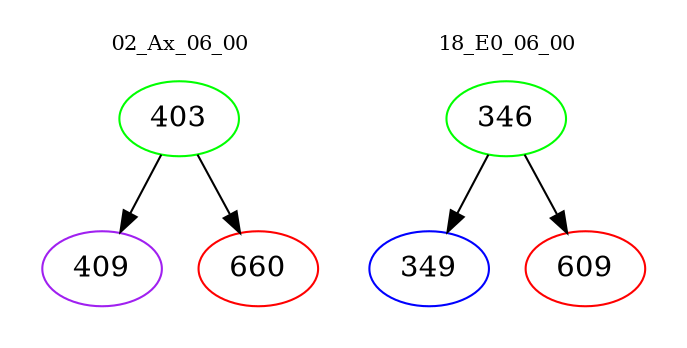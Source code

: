 digraph{
subgraph cluster_0 {
color = white
label = "02_Ax_06_00";
fontsize=10;
T0_403 [label="403", color="green"]
T0_403 -> T0_409 [color="black"]
T0_409 [label="409", color="purple"]
T0_403 -> T0_660 [color="black"]
T0_660 [label="660", color="red"]
}
subgraph cluster_1 {
color = white
label = "18_E0_06_00";
fontsize=10;
T1_346 [label="346", color="green"]
T1_346 -> T1_349 [color="black"]
T1_349 [label="349", color="blue"]
T1_346 -> T1_609 [color="black"]
T1_609 [label="609", color="red"]
}
}
